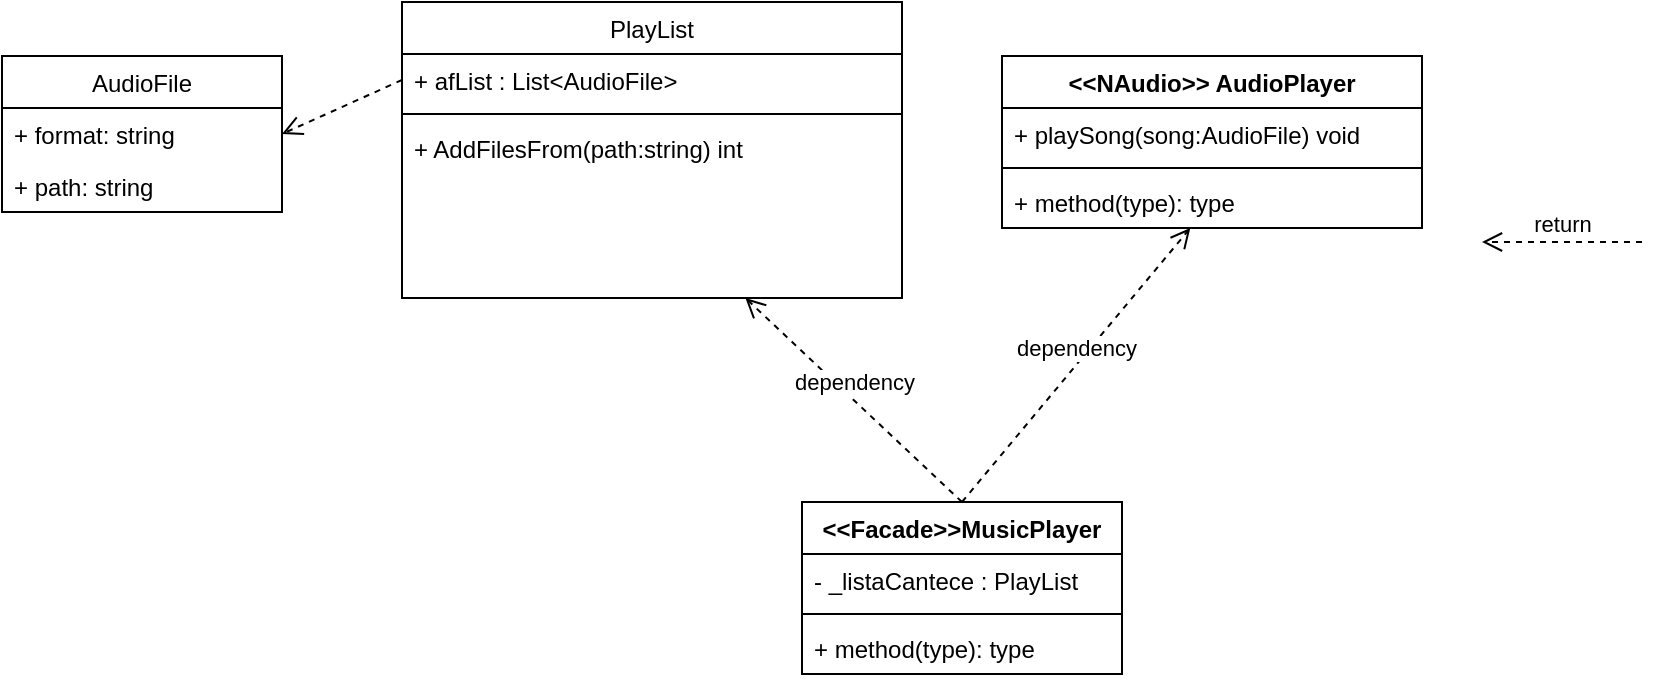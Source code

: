 <mxfile version="13.0.9" type="device"><diagram id="C5RBs43oDa-KdzZeNtuy" name="Page-1"><mxGraphModel dx="1662" dy="794" grid="1" gridSize="10" guides="1" tooltips="1" connect="1" arrows="1" fold="1" page="1" pageScale="1" pageWidth="827" pageHeight="1169" math="0" shadow="0"><root><mxCell id="WIyWlLk6GJQsqaUBKTNV-0"/><mxCell id="WIyWlLk6GJQsqaUBKTNV-1" parent="WIyWlLk6GJQsqaUBKTNV-0"/><mxCell id="SeOH-Q6WQuBoreAJ8Fa4-7" value="PlayList" style="swimlane;fontStyle=0;childLayout=stackLayout;horizontal=1;startSize=26;fillColor=none;horizontalStack=0;resizeParent=1;resizeParentMax=0;resizeLast=0;collapsible=1;marginBottom=0;" vertex="1" parent="WIyWlLk6GJQsqaUBKTNV-1"><mxGeometry x="200" y="290" width="250" height="148" as="geometry"/></mxCell><mxCell id="SeOH-Q6WQuBoreAJ8Fa4-8" value="+ afList : List&lt;AudioFile&gt;" style="text;strokeColor=none;fillColor=none;align=left;verticalAlign=top;spacingLeft=4;spacingRight=4;overflow=hidden;rotatable=0;points=[[0,0.5],[1,0.5]];portConstraint=eastwest;" vertex="1" parent="SeOH-Q6WQuBoreAJ8Fa4-7"><mxGeometry y="26" width="250" height="26" as="geometry"/></mxCell><mxCell id="SeOH-Q6WQuBoreAJ8Fa4-12" value="" style="line;strokeWidth=1;fillColor=none;align=left;verticalAlign=middle;spacingTop=-1;spacingLeft=3;spacingRight=3;rotatable=0;labelPosition=right;points=[];portConstraint=eastwest;" vertex="1" parent="SeOH-Q6WQuBoreAJ8Fa4-7"><mxGeometry y="52" width="250" height="8" as="geometry"/></mxCell><mxCell id="SeOH-Q6WQuBoreAJ8Fa4-10" value="+ AddFilesFrom(path:string) int  " style="text;strokeColor=none;fillColor=none;align=left;verticalAlign=top;spacingLeft=4;spacingRight=4;overflow=hidden;rotatable=0;points=[[0,0.5],[1,0.5]];portConstraint=eastwest;" vertex="1" parent="SeOH-Q6WQuBoreAJ8Fa4-7"><mxGeometry y="60" width="250" height="88" as="geometry"/></mxCell><mxCell id="SeOH-Q6WQuBoreAJ8Fa4-21" value="&lt;&lt;NAudio&gt;&gt; AudioPlayer" style="swimlane;fontStyle=1;align=center;verticalAlign=top;childLayout=stackLayout;horizontal=1;startSize=26;horizontalStack=0;resizeParent=1;resizeParentMax=0;resizeLast=0;collapsible=1;marginBottom=0;" vertex="1" parent="WIyWlLk6GJQsqaUBKTNV-1"><mxGeometry x="500" y="317" width="210" height="86" as="geometry"/></mxCell><mxCell id="SeOH-Q6WQuBoreAJ8Fa4-22" value="+ playSong(song:AudioFile) void" style="text;strokeColor=none;fillColor=none;align=left;verticalAlign=top;spacingLeft=4;spacingRight=4;overflow=hidden;rotatable=0;points=[[0,0.5],[1,0.5]];portConstraint=eastwest;" vertex="1" parent="SeOH-Q6WQuBoreAJ8Fa4-21"><mxGeometry y="26" width="210" height="26" as="geometry"/></mxCell><mxCell id="SeOH-Q6WQuBoreAJ8Fa4-23" value="" style="line;strokeWidth=1;fillColor=none;align=left;verticalAlign=middle;spacingTop=-1;spacingLeft=3;spacingRight=3;rotatable=0;labelPosition=right;points=[];portConstraint=eastwest;" vertex="1" parent="SeOH-Q6WQuBoreAJ8Fa4-21"><mxGeometry y="52" width="210" height="8" as="geometry"/></mxCell><mxCell id="SeOH-Q6WQuBoreAJ8Fa4-24" value="+ method(type): type" style="text;strokeColor=none;fillColor=none;align=left;verticalAlign=top;spacingLeft=4;spacingRight=4;overflow=hidden;rotatable=0;points=[[0,0.5],[1,0.5]];portConstraint=eastwest;" vertex="1" parent="SeOH-Q6WQuBoreAJ8Fa4-21"><mxGeometry y="60" width="210" height="26" as="geometry"/></mxCell><mxCell id="SeOH-Q6WQuBoreAJ8Fa4-28" value="&lt;&lt;Facade&gt;&gt;MusicPlayer" style="swimlane;fontStyle=1;align=center;verticalAlign=top;childLayout=stackLayout;horizontal=1;startSize=26;horizontalStack=0;resizeParent=1;resizeParentMax=0;resizeLast=0;collapsible=1;marginBottom=0;" vertex="1" parent="WIyWlLk6GJQsqaUBKTNV-1"><mxGeometry x="400" y="540" width="160" height="86" as="geometry"/></mxCell><mxCell id="SeOH-Q6WQuBoreAJ8Fa4-29" value="- _listaCantece : PlayList" style="text;strokeColor=none;fillColor=none;align=left;verticalAlign=top;spacingLeft=4;spacingRight=4;overflow=hidden;rotatable=0;points=[[0,0.5],[1,0.5]];portConstraint=eastwest;" vertex="1" parent="SeOH-Q6WQuBoreAJ8Fa4-28"><mxGeometry y="26" width="160" height="26" as="geometry"/></mxCell><mxCell id="SeOH-Q6WQuBoreAJ8Fa4-30" value="" style="line;strokeWidth=1;fillColor=none;align=left;verticalAlign=middle;spacingTop=-1;spacingLeft=3;spacingRight=3;rotatable=0;labelPosition=right;points=[];portConstraint=eastwest;" vertex="1" parent="SeOH-Q6WQuBoreAJ8Fa4-28"><mxGeometry y="52" width="160" height="8" as="geometry"/></mxCell><mxCell id="SeOH-Q6WQuBoreAJ8Fa4-31" value="+ method(type): type" style="text;strokeColor=none;fillColor=none;align=left;verticalAlign=top;spacingLeft=4;spacingRight=4;overflow=hidden;rotatable=0;points=[[0,0.5],[1,0.5]];portConstraint=eastwest;" vertex="1" parent="SeOH-Q6WQuBoreAJ8Fa4-28"><mxGeometry y="60" width="160" height="26" as="geometry"/></mxCell><mxCell id="SeOH-Q6WQuBoreAJ8Fa4-39" value="return" style="html=1;verticalAlign=bottom;endArrow=open;dashed=1;endSize=8;" edge="1" parent="WIyWlLk6GJQsqaUBKTNV-1"><mxGeometry relative="1" as="geometry"><mxPoint x="820" y="410" as="sourcePoint"/><mxPoint x="740" y="410" as="targetPoint"/></mxGeometry></mxCell><mxCell id="SeOH-Q6WQuBoreAJ8Fa4-42" value="" style="html=1;verticalAlign=bottom;endArrow=open;dashed=1;endSize=8;entryX=1;entryY=0.5;entryDx=0;entryDy=0;exitX=0;exitY=0.5;exitDx=0;exitDy=0;" edge="1" parent="WIyWlLk6GJQsqaUBKTNV-1" source="SeOH-Q6WQuBoreAJ8Fa4-8" target="SeOH-Q6WQuBoreAJ8Fa4-4"><mxGeometry x="1" y="-581" relative="1" as="geometry"><mxPoint x="160" y="450" as="sourcePoint"/><mxPoint x="80" y="450" as="targetPoint"/><mxPoint x="-580" y="551" as="offset"/></mxGeometry></mxCell><mxCell id="SeOH-Q6WQuBoreAJ8Fa4-43" value="dependency" style="html=1;verticalAlign=bottom;endArrow=open;dashed=1;endSize=8;exitX=0.5;exitY=0;exitDx=0;exitDy=0;" edge="1" parent="WIyWlLk6GJQsqaUBKTNV-1" source="SeOH-Q6WQuBoreAJ8Fa4-28" target="SeOH-Q6WQuBoreAJ8Fa4-24"><mxGeometry relative="1" as="geometry"><mxPoint x="610" y="480" as="sourcePoint"/><mxPoint x="530" y="480" as="targetPoint"/></mxGeometry></mxCell><mxCell id="SeOH-Q6WQuBoreAJ8Fa4-44" value="dependency" style="html=1;verticalAlign=bottom;endArrow=open;dashed=1;endSize=8;exitX=0.5;exitY=0;exitDx=0;exitDy=0;" edge="1" parent="WIyWlLk6GJQsqaUBKTNV-1" source="SeOH-Q6WQuBoreAJ8Fa4-28" target="SeOH-Q6WQuBoreAJ8Fa4-10"><mxGeometry relative="1" as="geometry"><mxPoint x="380" y="480" as="sourcePoint"/><mxPoint x="300" y="480" as="targetPoint"/></mxGeometry></mxCell><mxCell id="SeOH-Q6WQuBoreAJ8Fa4-3" value="AudioFile" style="swimlane;fontStyle=0;childLayout=stackLayout;horizontal=1;startSize=26;fillColor=none;horizontalStack=0;resizeParent=1;resizeParentMax=0;resizeLast=0;collapsible=1;marginBottom=0;" vertex="1" parent="WIyWlLk6GJQsqaUBKTNV-1"><mxGeometry y="317" width="140" height="78" as="geometry"/></mxCell><mxCell id="SeOH-Q6WQuBoreAJ8Fa4-4" value="+ format: string&#10;" style="text;strokeColor=none;fillColor=none;align=left;verticalAlign=top;spacingLeft=4;spacingRight=4;overflow=hidden;rotatable=0;points=[[0,0.5],[1,0.5]];portConstraint=eastwest;" vertex="1" parent="SeOH-Q6WQuBoreAJ8Fa4-3"><mxGeometry y="26" width="140" height="26" as="geometry"/></mxCell><mxCell id="SeOH-Q6WQuBoreAJ8Fa4-6" value="+ path: string" style="text;strokeColor=none;fillColor=none;align=left;verticalAlign=top;spacingLeft=4;spacingRight=4;overflow=hidden;rotatable=0;points=[[0,0.5],[1,0.5]];portConstraint=eastwest;" vertex="1" parent="SeOH-Q6WQuBoreAJ8Fa4-3"><mxGeometry y="52" width="140" height="26" as="geometry"/></mxCell></root></mxGraphModel></diagram></mxfile>